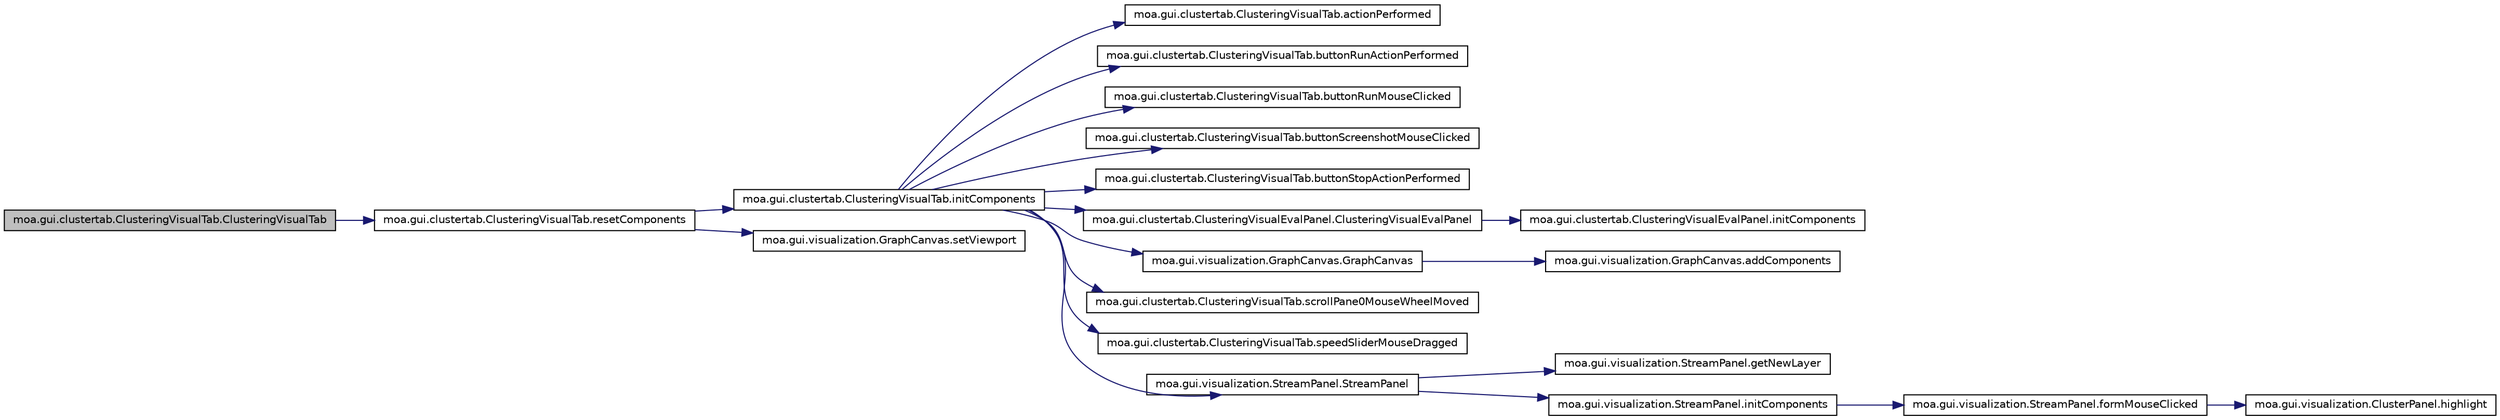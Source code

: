 digraph G
{
  edge [fontname="Helvetica",fontsize="10",labelfontname="Helvetica",labelfontsize="10"];
  node [fontname="Helvetica",fontsize="10",shape=record];
  rankdir=LR;
  Node1 [label="moa.gui.clustertab.ClusteringVisualTab.ClusteringVisualTab",height=0.2,width=0.4,color="black", fillcolor="grey75", style="filled" fontcolor="black"];
  Node1 -> Node2 [color="midnightblue",fontsize="10",style="solid",fontname="Helvetica"];
  Node2 [label="moa.gui.clustertab.ClusteringVisualTab.resetComponents",height=0.2,width=0.4,color="black", fillcolor="white", style="filled",URL="$classmoa_1_1gui_1_1clustertab_1_1ClusteringVisualTab.html#aedb3299d911a3cb3d134cfed11a7f2a3"];
  Node2 -> Node3 [color="midnightblue",fontsize="10",style="solid",fontname="Helvetica"];
  Node3 [label="moa.gui.clustertab.ClusteringVisualTab.initComponents",height=0.2,width=0.4,color="black", fillcolor="white", style="filled",URL="$classmoa_1_1gui_1_1clustertab_1_1ClusteringVisualTab.html#a0876000ed024e6497a95f04340fae7a0",tooltip="This method is called from within the constructor to initialize the form."];
  Node3 -> Node4 [color="midnightblue",fontsize="10",style="solid",fontname="Helvetica"];
  Node4 [label="moa.gui.clustertab.ClusteringVisualTab.actionPerformed",height=0.2,width=0.4,color="black", fillcolor="white", style="filled",URL="$classmoa_1_1gui_1_1clustertab_1_1ClusteringVisualTab.html#a62142a04029b1aae84e1214d4b9665e4"];
  Node3 -> Node5 [color="midnightblue",fontsize="10",style="solid",fontname="Helvetica"];
  Node5 [label="moa.gui.clustertab.ClusteringVisualTab.buttonRunActionPerformed",height=0.2,width=0.4,color="black", fillcolor="white", style="filled",URL="$classmoa_1_1gui_1_1clustertab_1_1ClusteringVisualTab.html#ac0800422a2836d12b5d508ebb9a4f540"];
  Node3 -> Node6 [color="midnightblue",fontsize="10",style="solid",fontname="Helvetica"];
  Node6 [label="moa.gui.clustertab.ClusteringVisualTab.buttonRunMouseClicked",height=0.2,width=0.4,color="black", fillcolor="white", style="filled",URL="$classmoa_1_1gui_1_1clustertab_1_1ClusteringVisualTab.html#a776972d60a5df09f433a9ea157941532"];
  Node3 -> Node7 [color="midnightblue",fontsize="10",style="solid",fontname="Helvetica"];
  Node7 [label="moa.gui.clustertab.ClusteringVisualTab.buttonScreenshotMouseClicked",height=0.2,width=0.4,color="black", fillcolor="white", style="filled",URL="$classmoa_1_1gui_1_1clustertab_1_1ClusteringVisualTab.html#acb2e2d6370face5198bc9814eca9bd98"];
  Node3 -> Node8 [color="midnightblue",fontsize="10",style="solid",fontname="Helvetica"];
  Node8 [label="moa.gui.clustertab.ClusteringVisualTab.buttonStopActionPerformed",height=0.2,width=0.4,color="black", fillcolor="white", style="filled",URL="$classmoa_1_1gui_1_1clustertab_1_1ClusteringVisualTab.html#a90302212edbf2d058c2a5f5cf8387a80"];
  Node3 -> Node9 [color="midnightblue",fontsize="10",style="solid",fontname="Helvetica"];
  Node9 [label="moa.gui.clustertab.ClusteringVisualEvalPanel.ClusteringVisualEvalPanel",height=0.2,width=0.4,color="black", fillcolor="white", style="filled",URL="$classmoa_1_1gui_1_1clustertab_1_1ClusteringVisualEvalPanel.html#a96c7a3a77db86165c61ecdd5bffa0089",tooltip="Creates new form ClusteringEvalPanel."];
  Node9 -> Node10 [color="midnightblue",fontsize="10",style="solid",fontname="Helvetica"];
  Node10 [label="moa.gui.clustertab.ClusteringVisualEvalPanel.initComponents",height=0.2,width=0.4,color="black", fillcolor="white", style="filled",URL="$classmoa_1_1gui_1_1clustertab_1_1ClusteringVisualEvalPanel.html#aaf96ff302a3cff5bd91eef967798efb0",tooltip="This method is called from within the constructor to initialize the form."];
  Node3 -> Node11 [color="midnightblue",fontsize="10",style="solid",fontname="Helvetica"];
  Node11 [label="moa.gui.visualization.GraphCanvas.GraphCanvas",height=0.2,width=0.4,color="black", fillcolor="white", style="filled",URL="$classmoa_1_1gui_1_1visualization_1_1GraphCanvas.html#ad8e425bc054b5e869530878f0fab905d",tooltip="Creates new form GraphCanvas."];
  Node11 -> Node12 [color="midnightblue",fontsize="10",style="solid",fontname="Helvetica"];
  Node12 [label="moa.gui.visualization.GraphCanvas.addComponents",height=0.2,width=0.4,color="black", fillcolor="white", style="filled",URL="$classmoa_1_1gui_1_1visualization_1_1GraphCanvas.html#a50e5e95fc6607654a7a170586fd37c68"];
  Node3 -> Node13 [color="midnightblue",fontsize="10",style="solid",fontname="Helvetica"];
  Node13 [label="moa.gui.clustertab.ClusteringVisualTab.scrollPane0MouseWheelMoved",height=0.2,width=0.4,color="black", fillcolor="white", style="filled",URL="$classmoa_1_1gui_1_1clustertab_1_1ClusteringVisualTab.html#a62f270310314d6d135eb913b32303809"];
  Node3 -> Node14 [color="midnightblue",fontsize="10",style="solid",fontname="Helvetica"];
  Node14 [label="moa.gui.clustertab.ClusteringVisualTab.speedSliderMouseDragged",height=0.2,width=0.4,color="black", fillcolor="white", style="filled",URL="$classmoa_1_1gui_1_1clustertab_1_1ClusteringVisualTab.html#a1ae6f0b1c989e0481019e4950ae4da27"];
  Node3 -> Node15 [color="midnightblue",fontsize="10",style="solid",fontname="Helvetica"];
  Node15 [label="moa.gui.visualization.StreamPanel.StreamPanel",height=0.2,width=0.4,color="black", fillcolor="white", style="filled",URL="$classmoa_1_1gui_1_1visualization_1_1StreamPanel.html#ab19de53e7131de2fb10727991bf2253a",tooltip="Creates new form StreamPanel."];
  Node15 -> Node16 [color="midnightblue",fontsize="10",style="solid",fontname="Helvetica"];
  Node16 [label="moa.gui.visualization.StreamPanel.getNewLayer",height=0.2,width=0.4,color="black", fillcolor="white", style="filled",URL="$classmoa_1_1gui_1_1visualization_1_1StreamPanel.html#a0987f67fd23dc1d6c927a4ef05d665a3"];
  Node15 -> Node17 [color="midnightblue",fontsize="10",style="solid",fontname="Helvetica"];
  Node17 [label="moa.gui.visualization.StreamPanel.initComponents",height=0.2,width=0.4,color="black", fillcolor="white", style="filled",URL="$classmoa_1_1gui_1_1visualization_1_1StreamPanel.html#a5cdd7554f42310b944bfc7f7aedf088b",tooltip="This method is called from within the constructor to initialize the form."];
  Node17 -> Node18 [color="midnightblue",fontsize="10",style="solid",fontname="Helvetica"];
  Node18 [label="moa.gui.visualization.StreamPanel.formMouseClicked",height=0.2,width=0.4,color="black", fillcolor="white", style="filled",URL="$classmoa_1_1gui_1_1visualization_1_1StreamPanel.html#aecf5c284782620e70bcba30c0b6979aa"];
  Node18 -> Node19 [color="midnightblue",fontsize="10",style="solid",fontname="Helvetica"];
  Node19 [label="moa.gui.visualization.ClusterPanel.highlight",height=0.2,width=0.4,color="black", fillcolor="white", style="filled",URL="$classmoa_1_1gui_1_1visualization_1_1ClusterPanel.html#a320952830575ea3d03250c3e194ce443"];
  Node2 -> Node20 [color="midnightblue",fontsize="10",style="solid",fontname="Helvetica"];
  Node20 [label="moa.gui.visualization.GraphCanvas.setViewport",height=0.2,width=0.4,color="black", fillcolor="white", style="filled",URL="$classmoa_1_1gui_1_1visualization_1_1GraphCanvas.html#aa41a56513e7ef3ddcb855ad89ac3e871"];
}
